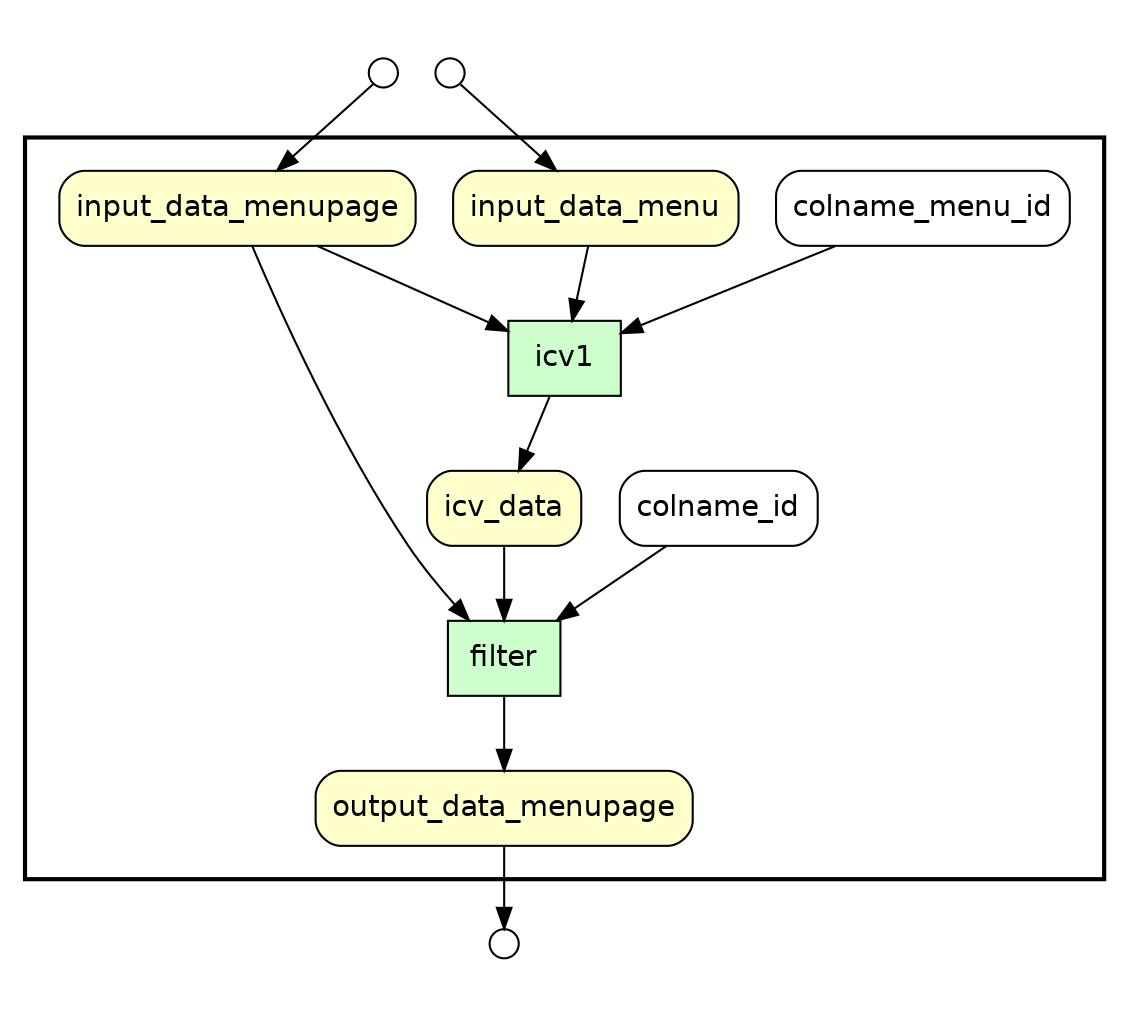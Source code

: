 digraph main {

/* Start of box around nodes in workflow */
subgraph cluster_workflow_box_outer { label=""; color=black; penwidth=2
subgraph cluster_workflow_box_inner { label=""; penwidth=0

/* Style for nodes representing program blocks in workflow */
node[shape=box style=filled fillcolor="#CCFFCC" peripheries=1 fontname=Helvetica]

/* Nodes representing program blocks in workflow */
filter
icv1

/* Style for nodes representing data blocks in workflow */
node[shape=box style="rounded,filled" fillcolor="#FFFFCC" peripheries=1 fontname=Helvetica]

/* Nodes representing data blocks in workflow */
colname_id [label=colname_id fillcolor="#FFFFFF"]
colname_menu_id [label=colname_menu_id fillcolor="#FFFFFF"]
icv_data
input_data_menu
input_data_menupage
output_data_menupage

/* Edges representing flow of data into and out of code blocks */
colname_id -> filter
colname_menu_id -> icv1
icv_data -> filter
input_data_menu -> icv1
input_data_menupage -> icv1
input_data_menupage -> filter
icv1 -> icv_data
filter -> output_data_menupage

/* End of box around nodes in workflow */
}}

/* Start of hidden box around workflow inputs */
subgraph cluster_workflow_inputs_box_outer { label=""; penwidth=0
subgraph cluster_workflow_inputs_box_inner { label=""; penwidth=0

/* Style for nodes representing workflow ports */
node[shape=circle style="rounded,filled" fillcolor="#FFFFFF" peripheries=1 fontname=Helvetica width=0.2]

/* Nodes representing workflow input ports */
"workflow input input_data_menu" [label=""]
"workflow input input_data_menupage" [label=""]

/* End of hidden box around workflow inputs */
}}

/* Start of hidden box around workflow outputs */
subgraph cluster_workflow_outputs_box_outer { label=""; penwidth=0
subgraph cluster_workflow_outputs_box_inner { label=""; penwidth=0

/* Style for nodes representing workflow ports */
node[shape=circle style="rounded,filled" fillcolor="#FFFFFF" peripheries=1 fontname=Helvetica width=0.2]

/* Nodes representing workflow output ports */
"workflow output output_data_menupage" [label=""]

/* End of hidden box around workflow outputs */
}}

/* Edges representing flow of workflow input data */
"workflow input input_data_menu" -> input_data_menu
"workflow input input_data_menupage" -> input_data_menupage

/* Edges representing flow of workflow output data */
output_data_menupage -> "workflow output output_data_menupage"
}
